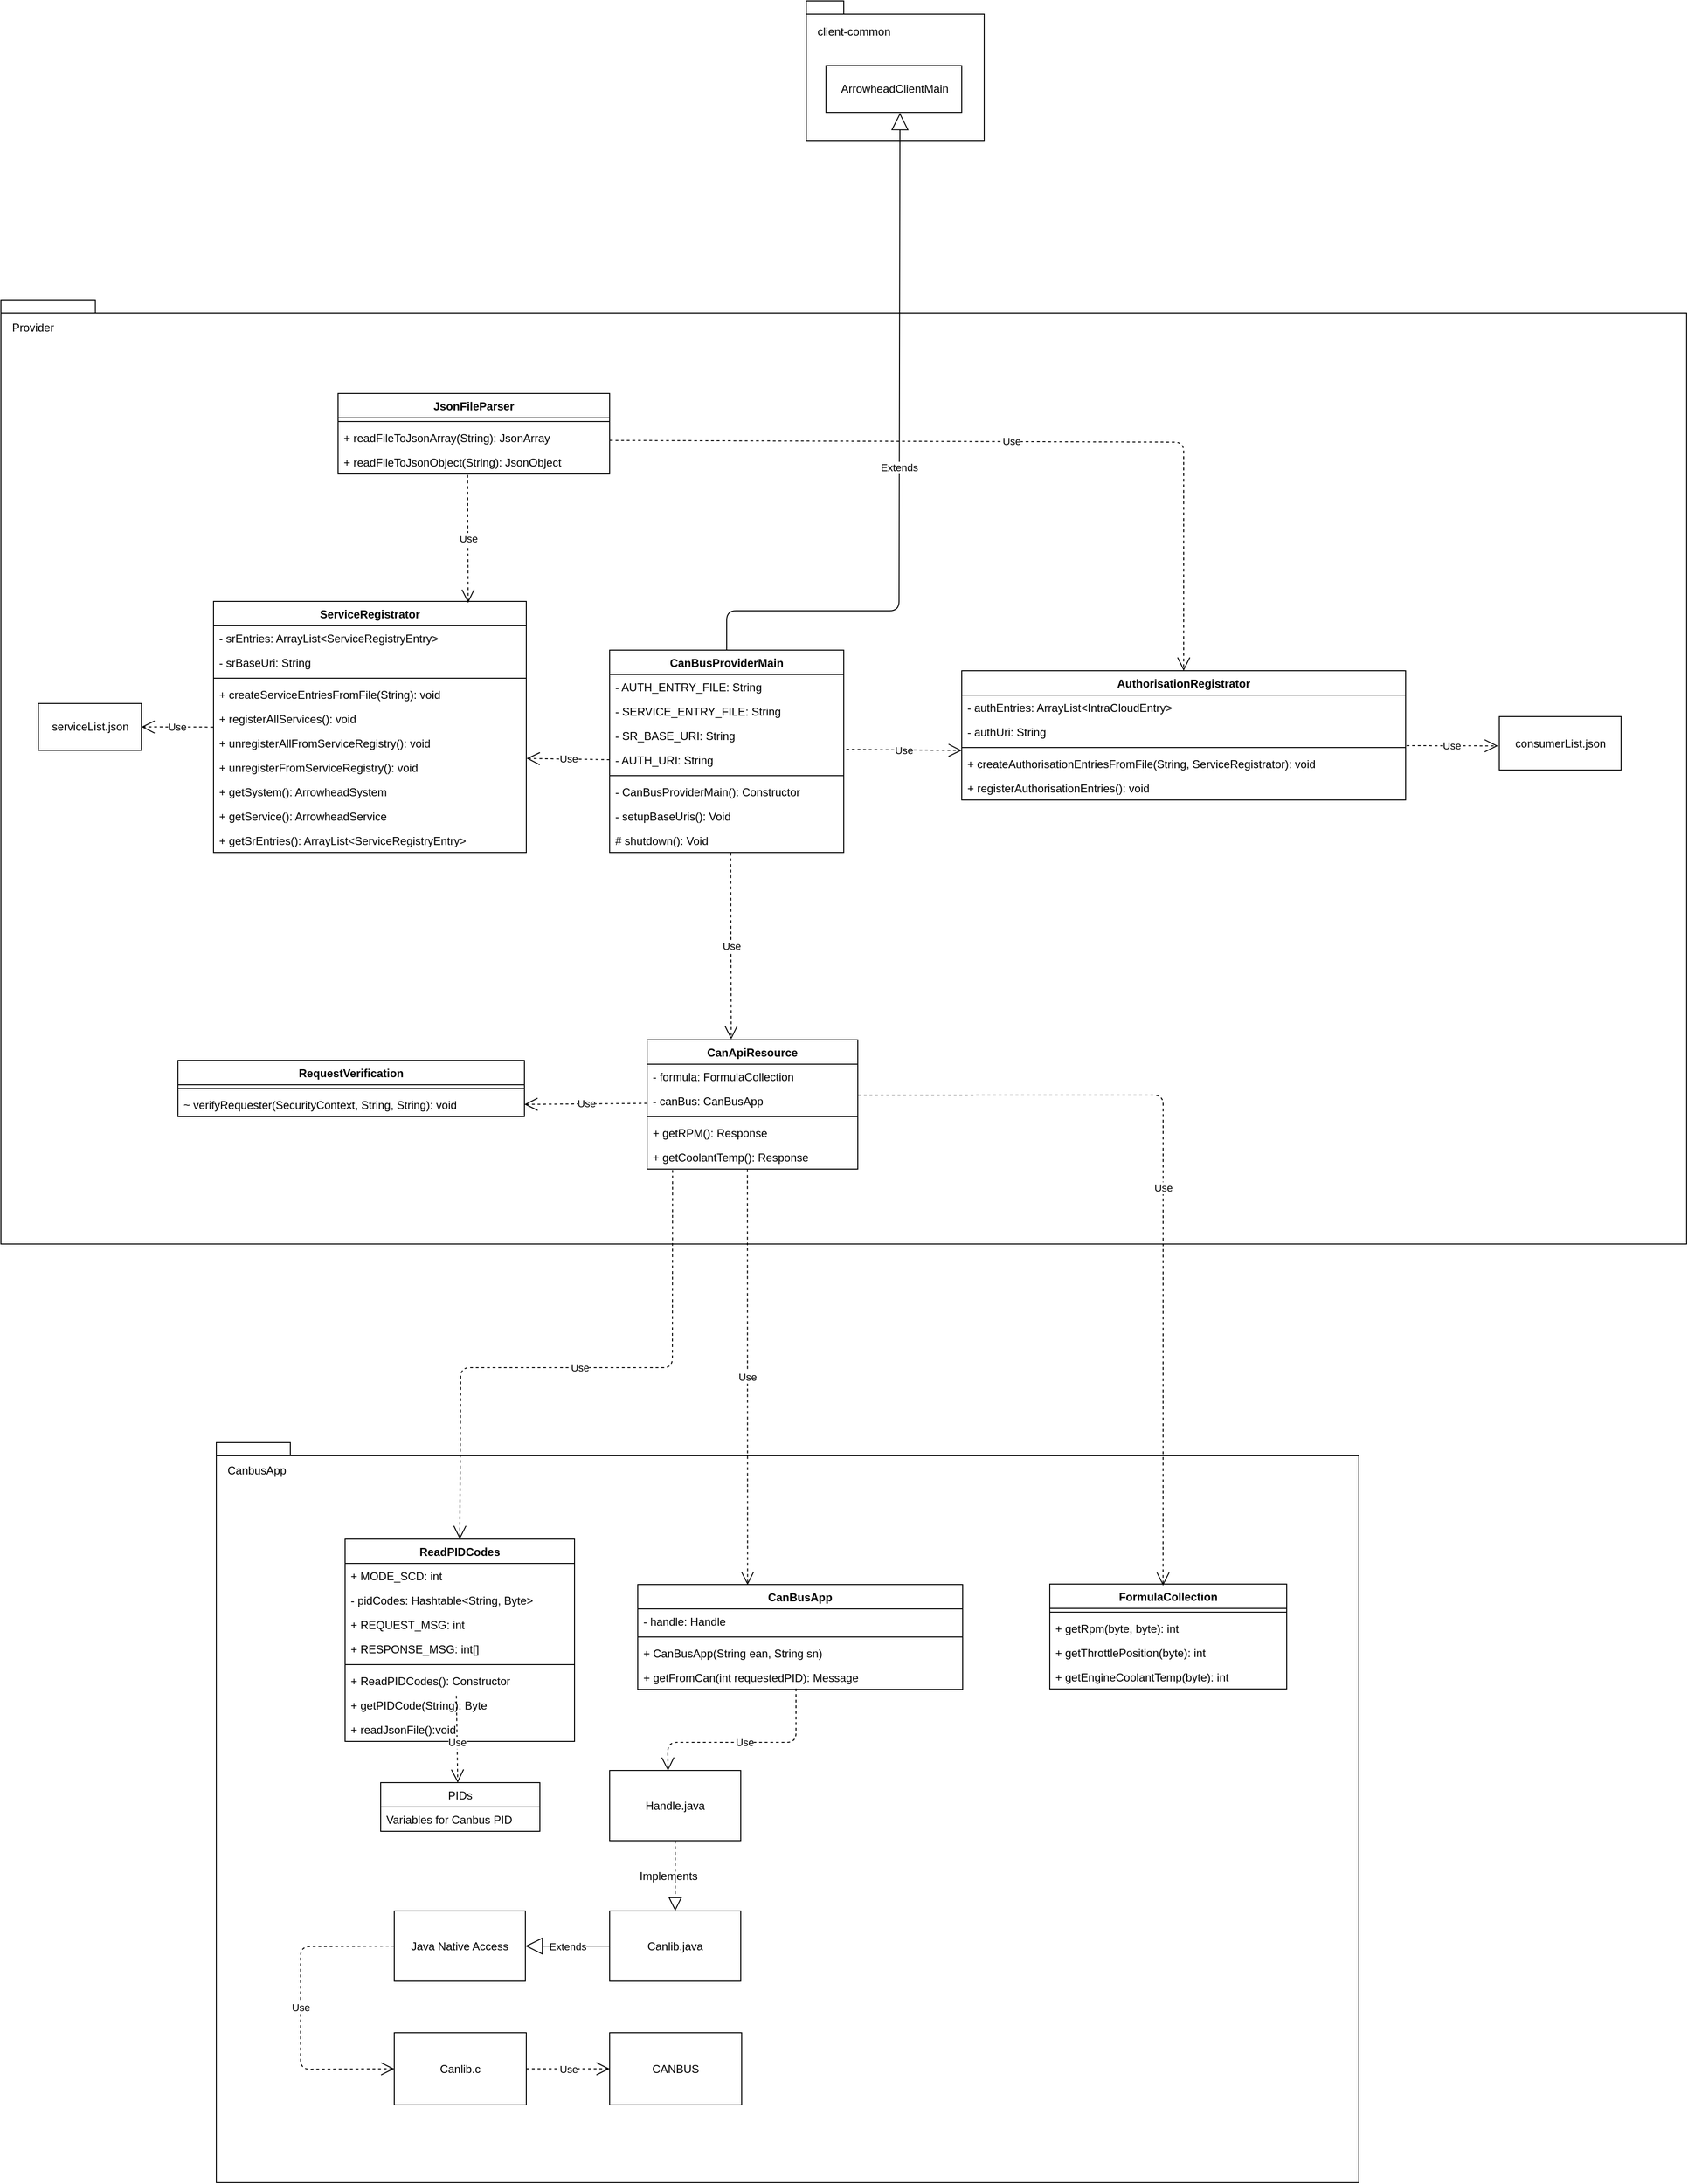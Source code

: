 <mxfile version="10.6.7" type="device"><diagram id="EoEs8hktSNW-Q5jUOxV2" name="Page-1"><mxGraphModel dx="2380" dy="3407" grid="1" gridSize="10" guides="1" tooltips="1" connect="1" arrows="1" fold="1" page="1" pageScale="1" pageWidth="827" pageHeight="1169" math="0" shadow="0"><root><mxCell id="0"/><mxCell id="1" parent="0"/><mxCell id="rOJ123NV-UDQhAAl2sEE-100" value="" style="shape=folder;fontStyle=1;spacingTop=10;tabWidth=40;tabHeight=14;tabPosition=left;html=1;" parent="1" vertex="1"><mxGeometry x="640" y="-1219" width="190" height="149" as="geometry"/></mxCell><mxCell id="rOJ123NV-UDQhAAl2sEE-98" value="" style="shape=folder;fontStyle=1;spacingTop=10;tabWidth=40;tabHeight=14;tabPosition=left;html=1;" parent="1" vertex="1"><mxGeometry x="-220" y="-900" width="1800" height="1008" as="geometry"/></mxCell><mxCell id="rOJ123NV-UDQhAAl2sEE-96" value="" style="shape=folder;fontStyle=1;spacingTop=10;tabWidth=40;tabHeight=14;tabPosition=left;html=1;" parent="1" vertex="1"><mxGeometry x="10" y="320" width="1220" height="790" as="geometry"/></mxCell><mxCell id="yyKdLM0ismKJ0oT8S9T2-4" value="CanBusApp" style="swimlane;fontStyle=1;align=center;verticalAlign=top;childLayout=stackLayout;horizontal=1;startSize=26;horizontalStack=0;resizeParent=1;resizeParentMax=0;resizeLast=0;collapsible=1;marginBottom=0;" parent="1" vertex="1"><mxGeometry x="460" y="471.5" width="347" height="112" as="geometry"/></mxCell><mxCell id="yyKdLM0ismKJ0oT8S9T2-5" value="- handle: Handle" style="text;strokeColor=none;fillColor=none;align=left;verticalAlign=top;spacingLeft=4;spacingRight=4;overflow=hidden;rotatable=0;points=[[0,0.5],[1,0.5]];portConstraint=eastwest;" parent="yyKdLM0ismKJ0oT8S9T2-4" vertex="1"><mxGeometry y="26" width="347" height="26" as="geometry"/></mxCell><mxCell id="yyKdLM0ismKJ0oT8S9T2-6" value="" style="line;strokeWidth=1;fillColor=none;align=left;verticalAlign=middle;spacingTop=-1;spacingLeft=3;spacingRight=3;rotatable=0;labelPosition=right;points=[];portConstraint=eastwest;" parent="yyKdLM0ismKJ0oT8S9T2-4" vertex="1"><mxGeometry y="52" width="347" height="8" as="geometry"/></mxCell><mxCell id="yyKdLM0ismKJ0oT8S9T2-13" value="+ CanBusApp(String ean, String sn)" style="text;strokeColor=none;fillColor=none;align=left;verticalAlign=top;spacingLeft=4;spacingRight=4;overflow=hidden;rotatable=0;points=[[0,0.5],[1,0.5]];portConstraint=eastwest;" parent="yyKdLM0ismKJ0oT8S9T2-4" vertex="1"><mxGeometry y="60" width="347" height="26" as="geometry"/></mxCell><mxCell id="yyKdLM0ismKJ0oT8S9T2-16" value="+ getFromCan(int requestedPID): Message" style="text;strokeColor=none;fillColor=none;align=left;verticalAlign=top;spacingLeft=4;spacingRight=4;overflow=hidden;rotatable=0;points=[[0,0.5],[1,0.5]];portConstraint=eastwest;" parent="yyKdLM0ismKJ0oT8S9T2-4" vertex="1"><mxGeometry y="86" width="347" height="26" as="geometry"/></mxCell><mxCell id="yyKdLM0ismKJ0oT8S9T2-8" value="PIDs" style="swimlane;fontStyle=0;childLayout=stackLayout;horizontal=1;startSize=26;fillColor=none;horizontalStack=0;resizeParent=1;resizeParentMax=0;resizeLast=0;collapsible=1;marginBottom=0;" parent="1" vertex="1"><mxGeometry x="185.5" y="683" width="170" height="52" as="geometry"/></mxCell><mxCell id="yyKdLM0ismKJ0oT8S9T2-9" value="Variables for Canbus PID" style="text;strokeColor=none;fillColor=none;align=left;verticalAlign=top;spacingLeft=4;spacingRight=4;overflow=hidden;rotatable=0;points=[[0,0.5],[1,0.5]];portConstraint=eastwest;" parent="yyKdLM0ismKJ0oT8S9T2-8" vertex="1"><mxGeometry y="26" width="170" height="26" as="geometry"/></mxCell><mxCell id="b-NiRU52FPurcECs-UuE-1" value="Handle.java" style="rounded=0;whiteSpace=wrap;html=1;" parent="1" vertex="1"><mxGeometry x="430" y="670" width="140" height="75" as="geometry"/></mxCell><mxCell id="b-NiRU52FPurcECs-UuE-2" value="Canlib.c" style="rounded=0;whiteSpace=wrap;html=1;" parent="1" vertex="1"><mxGeometry x="200" y="950" width="141" height="77" as="geometry"/></mxCell><mxCell id="b-NiRU52FPurcECs-UuE-3" value="CANBUS" style="rounded=0;whiteSpace=wrap;html=1;" parent="1" vertex="1"><mxGeometry x="430" y="950" width="141" height="77" as="geometry"/></mxCell><mxCell id="b-NiRU52FPurcECs-UuE-5" value="Use" style="endArrow=open;endSize=12;dashed=1;html=1;exitX=1;exitY=0.5;exitDx=0;exitDy=0;entryX=0;entryY=0.5;entryDx=0;entryDy=0;" parent="1" source="b-NiRU52FPurcECs-UuE-2" target="b-NiRU52FPurcECs-UuE-3" edge="1"><mxGeometry width="160" relative="1" as="geometry"><mxPoint x="240" y="782" as="sourcePoint"/><mxPoint x="400" y="782" as="targetPoint"/></mxGeometry></mxCell><mxCell id="b-NiRU52FPurcECs-UuE-7" value="Java Native Access" style="rounded=0;whiteSpace=wrap;html=1;" parent="1" vertex="1"><mxGeometry x="200" y="820" width="140" height="75" as="geometry"/></mxCell><mxCell id="b-NiRU52FPurcECs-UuE-8" value="Use" style="endArrow=open;endSize=12;dashed=1;html=1;exitX=0.487;exitY=0.962;exitDx=0;exitDy=0;exitPerimeter=0;entryX=0.445;entryY=0.004;entryDx=0;entryDy=0;entryPerimeter=0;" parent="1" source="yyKdLM0ismKJ0oT8S9T2-16" target="b-NiRU52FPurcECs-UuE-1" edge="1"><mxGeometry width="160" relative="1" as="geometry"><mxPoint x="492" y="524" as="sourcePoint"/><mxPoint x="800" y="760" as="targetPoint"/><Array as="points"><mxPoint x="629" y="640"/><mxPoint x="492" y="640"/></Array></mxGeometry></mxCell><mxCell id="b-NiRU52FPurcECs-UuE-10" value="Canlib.java" style="rounded=0;whiteSpace=wrap;html=1;" parent="1" vertex="1"><mxGeometry x="430" y="820" width="140" height="75" as="geometry"/></mxCell><mxCell id="b-NiRU52FPurcECs-UuE-11" value="" style="endArrow=block;dashed=1;endFill=0;endSize=12;html=1;exitX=0.5;exitY=1;exitDx=0;exitDy=0;entryX=0.5;entryY=0;entryDx=0;entryDy=0;" parent="1" source="b-NiRU52FPurcECs-UuE-1" target="b-NiRU52FPurcECs-UuE-10" edge="1"><mxGeometry width="160" relative="1" as="geometry"><mxPoint x="630" y="850" as="sourcePoint"/><mxPoint x="790" y="850" as="targetPoint"/></mxGeometry></mxCell><mxCell id="b-NiRU52FPurcECs-UuE-12" value="Extends" style="endArrow=block;endSize=16;endFill=0;html=1;exitX=0;exitY=0.5;exitDx=0;exitDy=0;entryX=1;entryY=0.5;entryDx=0;entryDy=0;" parent="1" source="b-NiRU52FPurcECs-UuE-10" target="b-NiRU52FPurcECs-UuE-7" edge="1"><mxGeometry width="160" relative="1" as="geometry"><mxPoint x="300" y="1010" as="sourcePoint"/><mxPoint x="460" y="1010" as="targetPoint"/></mxGeometry></mxCell><mxCell id="b-NiRU52FPurcECs-UuE-13" value="Use" style="endArrow=open;endSize=12;dashed=1;html=1;entryX=0;entryY=0.5;entryDx=0;entryDy=0;exitX=0;exitY=0.5;exitDx=0;exitDy=0;" parent="1" source="b-NiRU52FPurcECs-UuE-7" target="b-NiRU52FPurcECs-UuE-2" edge="1"><mxGeometry width="160" relative="1" as="geometry"><mxPoint x="140" y="990" as="sourcePoint"/><mxPoint x="300" y="990" as="targetPoint"/><Array as="points"><mxPoint x="100" y="858"/><mxPoint x="100" y="989"/></Array></mxGeometry></mxCell><mxCell id="b-NiRU52FPurcECs-UuE-14" value="Implements" style="text;html=1;resizable=0;points=[];autosize=1;align=left;verticalAlign=top;spacingTop=-4;" parent="1" vertex="1"><mxGeometry x="460" y="772.5" width="90" height="20" as="geometry"/></mxCell><mxCell id="rOJ123NV-UDQhAAl2sEE-1" value="ReadPIDCodes" style="swimlane;fontStyle=1;align=center;verticalAlign=top;childLayout=stackLayout;horizontal=1;startSize=26;horizontalStack=0;resizeParent=1;resizeParentMax=0;resizeLast=0;collapsible=1;marginBottom=0;" parent="1" vertex="1"><mxGeometry x="147.5" y="423" width="245" height="216" as="geometry"/></mxCell><mxCell id="rOJ123NV-UDQhAAl2sEE-2" value="+ MODE_SCD: int" style="text;strokeColor=none;fillColor=none;align=left;verticalAlign=top;spacingLeft=4;spacingRight=4;overflow=hidden;rotatable=0;points=[[0,0.5],[1,0.5]];portConstraint=eastwest;" parent="rOJ123NV-UDQhAAl2sEE-1" vertex="1"><mxGeometry y="26" width="245" height="26" as="geometry"/></mxCell><mxCell id="rOJ123NV-UDQhAAl2sEE-7" value="- pidCodes: Hashtable&lt;String, Byte&gt;" style="text;strokeColor=none;fillColor=none;align=left;verticalAlign=top;spacingLeft=4;spacingRight=4;overflow=hidden;rotatable=0;points=[[0,0.5],[1,0.5]];portConstraint=eastwest;" parent="rOJ123NV-UDQhAAl2sEE-1" vertex="1"><mxGeometry y="52" width="245" height="26" as="geometry"/></mxCell><mxCell id="rOJ123NV-UDQhAAl2sEE-8" value="+ REQUEST_MSG: int" style="text;strokeColor=none;fillColor=none;align=left;verticalAlign=top;spacingLeft=4;spacingRight=4;overflow=hidden;rotatable=0;points=[[0,0.5],[1,0.5]];portConstraint=eastwest;" parent="rOJ123NV-UDQhAAl2sEE-1" vertex="1"><mxGeometry y="78" width="245" height="26" as="geometry"/></mxCell><mxCell id="rOJ123NV-UDQhAAl2sEE-9" value="+ RESPONSE_MSG: int[]" style="text;strokeColor=none;fillColor=none;align=left;verticalAlign=top;spacingLeft=4;spacingRight=4;overflow=hidden;rotatable=0;points=[[0,0.5],[1,0.5]];portConstraint=eastwest;" parent="rOJ123NV-UDQhAAl2sEE-1" vertex="1"><mxGeometry y="104" width="245" height="26" as="geometry"/></mxCell><mxCell id="rOJ123NV-UDQhAAl2sEE-3" value="" style="line;strokeWidth=1;fillColor=none;align=left;verticalAlign=middle;spacingTop=-1;spacingLeft=3;spacingRight=3;rotatable=0;labelPosition=right;points=[];portConstraint=eastwest;" parent="rOJ123NV-UDQhAAl2sEE-1" vertex="1"><mxGeometry y="130" width="245" height="8" as="geometry"/></mxCell><mxCell id="rOJ123NV-UDQhAAl2sEE-10" value="+ ReadPIDCodes(): Constructor" style="text;strokeColor=none;fillColor=none;align=left;verticalAlign=top;spacingLeft=4;spacingRight=4;overflow=hidden;rotatable=0;points=[[0,0.5],[1,0.5]];portConstraint=eastwest;" parent="rOJ123NV-UDQhAAl2sEE-1" vertex="1"><mxGeometry y="138" width="245" height="26" as="geometry"/></mxCell><mxCell id="W-k373path1qE_0BJ81L-3" value="+ getPIDCode(String): Byte" style="text;strokeColor=none;fillColor=none;align=left;verticalAlign=top;spacingLeft=4;spacingRight=4;overflow=hidden;rotatable=0;points=[[0,0.5],[1,0.5]];portConstraint=eastwest;" vertex="1" parent="rOJ123NV-UDQhAAl2sEE-1"><mxGeometry y="164" width="245" height="26" as="geometry"/></mxCell><mxCell id="W-k373path1qE_0BJ81L-5" value="+ readJsonFile():void" style="text;strokeColor=none;fillColor=none;align=left;verticalAlign=top;spacingLeft=4;spacingRight=4;overflow=hidden;rotatable=0;points=[[0,0.5],[1,0.5]];portConstraint=eastwest;" vertex="1" parent="rOJ123NV-UDQhAAl2sEE-1"><mxGeometry y="190" width="245" height="26" as="geometry"/></mxCell><mxCell id="rOJ123NV-UDQhAAl2sEE-14" value="Use" style="endArrow=open;endSize=12;dashed=1;html=1;exitX=0.485;exitY=1.127;exitDx=0;exitDy=0;exitPerimeter=0;entryX=0.484;entryY=0.002;entryDx=0;entryDy=0;entryPerimeter=0;" parent="1" source="rOJ123NV-UDQhAAl2sEE-10" target="yyKdLM0ismKJ0oT8S9T2-8" edge="1"><mxGeometry x="0.062" width="160" relative="1" as="geometry"><mxPoint x="260" y="660" as="sourcePoint"/><mxPoint x="340" y="660" as="targetPoint"/><mxPoint as="offset"/></mxGeometry></mxCell><mxCell id="rOJ123NV-UDQhAAl2sEE-15" value="Use" style="endArrow=open;endSize=12;dashed=1;html=1;exitX=0.121;exitY=1.04;exitDx=0;exitDy=0;exitPerimeter=0;entryX=0.5;entryY=0;entryDx=0;entryDy=0;" parent="1" source="rOJ123NV-UDQhAAl2sEE-95" target="rOJ123NV-UDQhAAl2sEE-1" edge="1"><mxGeometry width="160" relative="1" as="geometry"><mxPoint x="430" y="610" as="sourcePoint"/><mxPoint x="590" y="610" as="targetPoint"/><Array as="points"><mxPoint x="497" y="240"/><mxPoint x="271" y="240"/></Array></mxGeometry></mxCell><mxCell id="rOJ123NV-UDQhAAl2sEE-16" value="CanBusProviderMain" style="swimlane;fontStyle=1;align=center;verticalAlign=top;childLayout=stackLayout;horizontal=1;startSize=26;horizontalStack=0;resizeParent=1;resizeParentMax=0;resizeLast=0;collapsible=1;marginBottom=0;" parent="1" vertex="1"><mxGeometry x="430" y="-526" width="250" height="216" as="geometry"/></mxCell><mxCell id="rOJ123NV-UDQhAAl2sEE-17" value="- AUTH_ENTRY_FILE: String" style="text;strokeColor=none;fillColor=none;align=left;verticalAlign=top;spacingLeft=4;spacingRight=4;overflow=hidden;rotatable=0;points=[[0,0.5],[1,0.5]];portConstraint=eastwest;" parent="rOJ123NV-UDQhAAl2sEE-16" vertex="1"><mxGeometry y="26" width="250" height="26" as="geometry"/></mxCell><mxCell id="rOJ123NV-UDQhAAl2sEE-30" value="- SERVICE_ENTRY_FILE: String" style="text;strokeColor=none;fillColor=none;align=left;verticalAlign=top;spacingLeft=4;spacingRight=4;overflow=hidden;rotatable=0;points=[[0,0.5],[1,0.5]];portConstraint=eastwest;" parent="rOJ123NV-UDQhAAl2sEE-16" vertex="1"><mxGeometry y="52" width="250" height="26" as="geometry"/></mxCell><mxCell id="rOJ123NV-UDQhAAl2sEE-31" value="- SR_BASE_URI: String" style="text;strokeColor=none;fillColor=none;align=left;verticalAlign=top;spacingLeft=4;spacingRight=4;overflow=hidden;rotatable=0;points=[[0,0.5],[1,0.5]];portConstraint=eastwest;" parent="rOJ123NV-UDQhAAl2sEE-16" vertex="1"><mxGeometry y="78" width="250" height="26" as="geometry"/></mxCell><mxCell id="rOJ123NV-UDQhAAl2sEE-32" value="- AUTH_URI: String" style="text;strokeColor=none;fillColor=none;align=left;verticalAlign=top;spacingLeft=4;spacingRight=4;overflow=hidden;rotatable=0;points=[[0,0.5],[1,0.5]];portConstraint=eastwest;" parent="rOJ123NV-UDQhAAl2sEE-16" vertex="1"><mxGeometry y="104" width="250" height="26" as="geometry"/></mxCell><mxCell id="rOJ123NV-UDQhAAl2sEE-18" value="" style="line;strokeWidth=1;fillColor=none;align=left;verticalAlign=middle;spacingTop=-1;spacingLeft=3;spacingRight=3;rotatable=0;labelPosition=right;points=[];portConstraint=eastwest;" parent="rOJ123NV-UDQhAAl2sEE-16" vertex="1"><mxGeometry y="130" width="250" height="8" as="geometry"/></mxCell><mxCell id="rOJ123NV-UDQhAAl2sEE-19" value="- CanBusProviderMain(): Constructor" style="text;strokeColor=none;fillColor=none;align=left;verticalAlign=top;spacingLeft=4;spacingRight=4;overflow=hidden;rotatable=0;points=[[0,0.5],[1,0.5]];portConstraint=eastwest;" parent="rOJ123NV-UDQhAAl2sEE-16" vertex="1"><mxGeometry y="138" width="250" height="26" as="geometry"/></mxCell><mxCell id="rOJ123NV-UDQhAAl2sEE-33" value="- setupBaseUris(): Void" style="text;strokeColor=none;fillColor=none;align=left;verticalAlign=top;spacingLeft=4;spacingRight=4;overflow=hidden;rotatable=0;points=[[0,0.5],[1,0.5]];portConstraint=eastwest;" parent="rOJ123NV-UDQhAAl2sEE-16" vertex="1"><mxGeometry y="164" width="250" height="26" as="geometry"/></mxCell><mxCell id="rOJ123NV-UDQhAAl2sEE-34" value="# shutdown(): Void" style="text;strokeColor=none;fillColor=none;align=left;verticalAlign=top;spacingLeft=4;spacingRight=4;overflow=hidden;rotatable=0;points=[[0,0.5],[1,0.5]];portConstraint=eastwest;" parent="rOJ123NV-UDQhAAl2sEE-16" vertex="1"><mxGeometry y="190" width="250" height="26" as="geometry"/></mxCell><mxCell id="rOJ123NV-UDQhAAl2sEE-35" value="ArrowheadClientMain" style="html=1;" parent="1" vertex="1"><mxGeometry x="661" y="-1150" width="145" height="50" as="geometry"/></mxCell><mxCell id="rOJ123NV-UDQhAAl2sEE-36" value="Extends" style="endArrow=block;endSize=16;endFill=0;html=1;exitX=0.5;exitY=0;exitDx=0;exitDy=0;entryX=0.545;entryY=1.009;entryDx=0;entryDy=0;entryPerimeter=0;" parent="1" source="rOJ123NV-UDQhAAl2sEE-16" target="rOJ123NV-UDQhAAl2sEE-35" edge="1"><mxGeometry width="160" relative="1" as="geometry"><mxPoint x="600" y="-558" as="sourcePoint"/><mxPoint x="760" y="-558" as="targetPoint"/><Array as="points"><mxPoint x="555" y="-568"/><mxPoint x="739" y="-568"/></Array></mxGeometry></mxCell><mxCell id="rOJ123NV-UDQhAAl2sEE-37" value="ServiceRegistrator" style="swimlane;fontStyle=1;align=center;verticalAlign=top;childLayout=stackLayout;horizontal=1;startSize=26;horizontalStack=0;resizeParent=1;resizeParentMax=0;resizeLast=0;collapsible=1;marginBottom=0;" parent="1" vertex="1"><mxGeometry x="7" y="-578" width="334" height="268" as="geometry"/></mxCell><mxCell id="rOJ123NV-UDQhAAl2sEE-38" value="- srEntries: ArrayList&lt;ServiceRegistryEntry&gt;" style="text;strokeColor=none;fillColor=none;align=left;verticalAlign=top;spacingLeft=4;spacingRight=4;overflow=hidden;rotatable=0;points=[[0,0.5],[1,0.5]];portConstraint=eastwest;" parent="rOJ123NV-UDQhAAl2sEE-37" vertex="1"><mxGeometry y="26" width="334" height="26" as="geometry"/></mxCell><mxCell id="rOJ123NV-UDQhAAl2sEE-51" value="- srBaseUri: String" style="text;strokeColor=none;fillColor=none;align=left;verticalAlign=top;spacingLeft=4;spacingRight=4;overflow=hidden;rotatable=0;points=[[0,0.5],[1,0.5]];portConstraint=eastwest;" parent="rOJ123NV-UDQhAAl2sEE-37" vertex="1"><mxGeometry y="52" width="334" height="26" as="geometry"/></mxCell><mxCell id="rOJ123NV-UDQhAAl2sEE-39" value="" style="line;strokeWidth=1;fillColor=none;align=left;verticalAlign=middle;spacingTop=-1;spacingLeft=3;spacingRight=3;rotatable=0;labelPosition=right;points=[];portConstraint=eastwest;" parent="rOJ123NV-UDQhAAl2sEE-37" vertex="1"><mxGeometry y="78" width="334" height="8" as="geometry"/></mxCell><mxCell id="rOJ123NV-UDQhAAl2sEE-40" value="+ createServiceEntriesFromFile(String): void" style="text;strokeColor=none;fillColor=none;align=left;verticalAlign=top;spacingLeft=4;spacingRight=4;overflow=hidden;rotatable=0;points=[[0,0.5],[1,0.5]];portConstraint=eastwest;" parent="rOJ123NV-UDQhAAl2sEE-37" vertex="1"><mxGeometry y="86" width="334" height="26" as="geometry"/></mxCell><mxCell id="rOJ123NV-UDQhAAl2sEE-52" value="+ registerAllServices(): void" style="text;strokeColor=none;fillColor=none;align=left;verticalAlign=top;spacingLeft=4;spacingRight=4;overflow=hidden;rotatable=0;points=[[0,0.5],[1,0.5]];portConstraint=eastwest;" parent="rOJ123NV-UDQhAAl2sEE-37" vertex="1"><mxGeometry y="112" width="334" height="26" as="geometry"/></mxCell><mxCell id="rOJ123NV-UDQhAAl2sEE-53" value="+ unregisterAllFromServiceRegistry(): void" style="text;strokeColor=none;fillColor=none;align=left;verticalAlign=top;spacingLeft=4;spacingRight=4;overflow=hidden;rotatable=0;points=[[0,0.5],[1,0.5]];portConstraint=eastwest;" parent="rOJ123NV-UDQhAAl2sEE-37" vertex="1"><mxGeometry y="138" width="334" height="26" as="geometry"/></mxCell><mxCell id="rOJ123NV-UDQhAAl2sEE-54" value="+ unregisterFromServiceRegistry(): void" style="text;strokeColor=none;fillColor=none;align=left;verticalAlign=top;spacingLeft=4;spacingRight=4;overflow=hidden;rotatable=0;points=[[0,0.5],[1,0.5]];portConstraint=eastwest;" parent="rOJ123NV-UDQhAAl2sEE-37" vertex="1"><mxGeometry y="164" width="334" height="26" as="geometry"/></mxCell><mxCell id="rOJ123NV-UDQhAAl2sEE-55" value="+ getSystem(): ArrowheadSystem" style="text;strokeColor=none;fillColor=none;align=left;verticalAlign=top;spacingLeft=4;spacingRight=4;overflow=hidden;rotatable=0;points=[[0,0.5],[1,0.5]];portConstraint=eastwest;" parent="rOJ123NV-UDQhAAl2sEE-37" vertex="1"><mxGeometry y="190" width="334" height="26" as="geometry"/></mxCell><mxCell id="rOJ123NV-UDQhAAl2sEE-56" value="+ getService(): ArrowheadService" style="text;strokeColor=none;fillColor=none;align=left;verticalAlign=top;spacingLeft=4;spacingRight=4;overflow=hidden;rotatable=0;points=[[0,0.5],[1,0.5]];portConstraint=eastwest;" parent="rOJ123NV-UDQhAAl2sEE-37" vertex="1"><mxGeometry y="216" width="334" height="26" as="geometry"/></mxCell><mxCell id="rOJ123NV-UDQhAAl2sEE-57" value="+ getSrEntries(): ArrayList&lt;ServiceRegistryEntry&gt;" style="text;strokeColor=none;fillColor=none;align=left;verticalAlign=top;spacingLeft=4;spacingRight=4;overflow=hidden;rotatable=0;points=[[0,0.5],[1,0.5]];portConstraint=eastwest;" parent="rOJ123NV-UDQhAAl2sEE-37" vertex="1"><mxGeometry y="242" width="334" height="26" as="geometry"/></mxCell><mxCell id="rOJ123NV-UDQhAAl2sEE-41" value="serviceList.json" style="html=1;" parent="1" vertex="1"><mxGeometry x="-180" y="-469" width="110" height="50" as="geometry"/></mxCell><mxCell id="rOJ123NV-UDQhAAl2sEE-42" value="Use" style="endArrow=open;endSize=12;dashed=1;html=1;exitX=-0.001;exitY=0.854;exitDx=0;exitDy=0;entryX=1;entryY=0.5;entryDx=0;entryDy=0;exitPerimeter=0;" parent="1" source="rOJ123NV-UDQhAAl2sEE-52" target="rOJ123NV-UDQhAAl2sEE-41" edge="1"><mxGeometry width="160" relative="1" as="geometry"><mxPoint x="70" y="-338" as="sourcePoint"/><mxPoint x="230" y="-338" as="targetPoint"/></mxGeometry></mxCell><mxCell id="rOJ123NV-UDQhAAl2sEE-58" value="Use" style="endArrow=open;endSize=12;dashed=1;html=1;exitX=0;exitY=0.5;exitDx=0;exitDy=0;entryX=1.001;entryY=0.141;entryDx=0;entryDy=0;entryPerimeter=0;" parent="1" source="rOJ123NV-UDQhAAl2sEE-32" target="rOJ123NV-UDQhAAl2sEE-54" edge="1"><mxGeometry width="160" relative="1" as="geometry"><mxPoint x="350" y="-238" as="sourcePoint"/><mxPoint x="510" y="-238" as="targetPoint"/></mxGeometry></mxCell><mxCell id="rOJ123NV-UDQhAAl2sEE-60" value="AuthorisationRegistrator" style="swimlane;fontStyle=1;align=center;verticalAlign=top;childLayout=stackLayout;horizontal=1;startSize=26;horizontalStack=0;resizeParent=1;resizeParentMax=0;resizeLast=0;collapsible=1;marginBottom=0;" parent="1" vertex="1"><mxGeometry x="806" y="-504" width="474" height="138" as="geometry"/></mxCell><mxCell id="rOJ123NV-UDQhAAl2sEE-61" value="- authEntries: ArrayList&lt;IntraCloudEntry&gt;" style="text;strokeColor=none;fillColor=none;align=left;verticalAlign=top;spacingLeft=4;spacingRight=4;overflow=hidden;rotatable=0;points=[[0,0.5],[1,0.5]];portConstraint=eastwest;" parent="rOJ123NV-UDQhAAl2sEE-60" vertex="1"><mxGeometry y="26" width="474" height="26" as="geometry"/></mxCell><mxCell id="rOJ123NV-UDQhAAl2sEE-64" value="- authUri: String" style="text;strokeColor=none;fillColor=none;align=left;verticalAlign=top;spacingLeft=4;spacingRight=4;overflow=hidden;rotatable=0;points=[[0,0.5],[1,0.5]];portConstraint=eastwest;" parent="rOJ123NV-UDQhAAl2sEE-60" vertex="1"><mxGeometry y="52" width="474" height="26" as="geometry"/></mxCell><mxCell id="rOJ123NV-UDQhAAl2sEE-62" value="" style="line;strokeWidth=1;fillColor=none;align=left;verticalAlign=middle;spacingTop=-1;spacingLeft=3;spacingRight=3;rotatable=0;labelPosition=right;points=[];portConstraint=eastwest;" parent="rOJ123NV-UDQhAAl2sEE-60" vertex="1"><mxGeometry y="78" width="474" height="8" as="geometry"/></mxCell><mxCell id="rOJ123NV-UDQhAAl2sEE-63" value="+ createAuthorisationEntriesFromFile(String, ServiceRegistrator): void" style="text;strokeColor=none;fillColor=none;align=left;verticalAlign=top;spacingLeft=4;spacingRight=4;overflow=hidden;rotatable=0;points=[[0,0.5],[1,0.5]];portConstraint=eastwest;" parent="rOJ123NV-UDQhAAl2sEE-60" vertex="1"><mxGeometry y="86" width="474" height="26" as="geometry"/></mxCell><mxCell id="rOJ123NV-UDQhAAl2sEE-65" value="+ registerAuthorisationEntries(): void" style="text;strokeColor=none;fillColor=none;align=left;verticalAlign=top;spacingLeft=4;spacingRight=4;overflow=hidden;rotatable=0;points=[[0,0.5],[1,0.5]];portConstraint=eastwest;" parent="rOJ123NV-UDQhAAl2sEE-60" vertex="1"><mxGeometry y="112" width="474" height="26" as="geometry"/></mxCell><mxCell id="rOJ123NV-UDQhAAl2sEE-66" value="Use" style="endArrow=open;endSize=12;dashed=1;html=1;exitX=1.011;exitY=0.077;exitDx=0;exitDy=0;exitPerimeter=0;entryX=0;entryY=-0.034;entryDx=0;entryDy=0;entryPerimeter=0;" parent="1" source="rOJ123NV-UDQhAAl2sEE-32" target="rOJ123NV-UDQhAAl2sEE-63" edge="1"><mxGeometry width="160" relative="1" as="geometry"><mxPoint x="760" y="-268" as="sourcePoint"/><mxPoint x="920" y="-268" as="targetPoint"/></mxGeometry></mxCell><mxCell id="rOJ123NV-UDQhAAl2sEE-67" value="consumerList.json" style="html=1;" parent="1" vertex="1"><mxGeometry x="1380" y="-455" width="130" height="57" as="geometry"/></mxCell><mxCell id="rOJ123NV-UDQhAAl2sEE-68" value="Use" style="endArrow=open;endSize=12;dashed=1;html=1;entryX=-0.012;entryY=0.548;entryDx=0;entryDy=0;entryPerimeter=0;" parent="1" target="rOJ123NV-UDQhAAl2sEE-67" edge="1"><mxGeometry width="160" relative="1" as="geometry"><mxPoint x="1281" y="-424" as="sourcePoint"/><mxPoint x="1490" y="-338" as="targetPoint"/></mxGeometry></mxCell><mxCell id="rOJ123NV-UDQhAAl2sEE-69" value="JsonFileParser" style="swimlane;fontStyle=1;align=center;verticalAlign=top;childLayout=stackLayout;horizontal=1;startSize=26;horizontalStack=0;resizeParent=1;resizeParentMax=0;resizeLast=0;collapsible=1;marginBottom=0;" parent="1" vertex="1"><mxGeometry x="140" y="-800" width="290" height="86" as="geometry"/></mxCell><mxCell id="rOJ123NV-UDQhAAl2sEE-71" value="" style="line;strokeWidth=1;fillColor=none;align=left;verticalAlign=middle;spacingTop=-1;spacingLeft=3;spacingRight=3;rotatable=0;labelPosition=right;points=[];portConstraint=eastwest;" parent="rOJ123NV-UDQhAAl2sEE-69" vertex="1"><mxGeometry y="26" width="290" height="8" as="geometry"/></mxCell><mxCell id="rOJ123NV-UDQhAAl2sEE-72" value="+ readFileToJsonArray(String): JsonArray" style="text;strokeColor=none;fillColor=none;align=left;verticalAlign=top;spacingLeft=4;spacingRight=4;overflow=hidden;rotatable=0;points=[[0,0.5],[1,0.5]];portConstraint=eastwest;" parent="rOJ123NV-UDQhAAl2sEE-69" vertex="1"><mxGeometry y="34" width="290" height="26" as="geometry"/></mxCell><mxCell id="rOJ123NV-UDQhAAl2sEE-78" value="+ readFileToJsonObject(String): JsonObject" style="text;strokeColor=none;fillColor=none;align=left;verticalAlign=top;spacingLeft=4;spacingRight=4;overflow=hidden;rotatable=0;points=[[0,0.5],[1,0.5]];portConstraint=eastwest;" parent="rOJ123NV-UDQhAAl2sEE-69" vertex="1"><mxGeometry y="60" width="290" height="26" as="geometry"/></mxCell><mxCell id="rOJ123NV-UDQhAAl2sEE-79" value="Use" style="endArrow=open;endSize=12;dashed=1;html=1;exitX=0.477;exitY=1.038;exitDx=0;exitDy=0;exitPerimeter=0;entryX=0.814;entryY=0.006;entryDx=0;entryDy=0;entryPerimeter=0;" parent="1" source="rOJ123NV-UDQhAAl2sEE-78" target="rOJ123NV-UDQhAAl2sEE-37" edge="1"><mxGeometry width="160" relative="1" as="geometry"><mxPoint x="270" y="-650" as="sourcePoint"/><mxPoint x="430" y="-650" as="targetPoint"/></mxGeometry></mxCell><mxCell id="rOJ123NV-UDQhAAl2sEE-80" value="Use" style="endArrow=open;endSize=12;dashed=1;html=1;exitX=1.001;exitY=0.622;exitDx=0;exitDy=0;exitPerimeter=0;entryX=0.5;entryY=0;entryDx=0;entryDy=0;" parent="1" source="rOJ123NV-UDQhAAl2sEE-72" target="rOJ123NV-UDQhAAl2sEE-60" edge="1"><mxGeometry width="160" relative="1" as="geometry"><mxPoint x="430" y="-758" as="sourcePoint"/><mxPoint x="570" y="-748" as="targetPoint"/><Array as="points"><mxPoint x="1043" y="-748"/></Array></mxGeometry></mxCell><mxCell id="rOJ123NV-UDQhAAl2sEE-81" value="CanApiResource" style="swimlane;fontStyle=1;align=center;verticalAlign=top;childLayout=stackLayout;horizontal=1;startSize=26;horizontalStack=0;resizeParent=1;resizeParentMax=0;resizeLast=0;collapsible=1;marginBottom=0;" parent="1" vertex="1"><mxGeometry x="470" y="-110" width="225" height="138" as="geometry"/></mxCell><mxCell id="rOJ123NV-UDQhAAl2sEE-82" value="- formula: FormulaCollection" style="text;strokeColor=none;fillColor=none;align=left;verticalAlign=top;spacingLeft=4;spacingRight=4;overflow=hidden;rotatable=0;points=[[0,0.5],[1,0.5]];portConstraint=eastwest;" parent="rOJ123NV-UDQhAAl2sEE-81" vertex="1"><mxGeometry y="26" width="225" height="26" as="geometry"/></mxCell><mxCell id="rOJ123NV-UDQhAAl2sEE-85" value="- canBus: CanBusApp" style="text;strokeColor=none;fillColor=none;align=left;verticalAlign=top;spacingLeft=4;spacingRight=4;overflow=hidden;rotatable=0;points=[[0,0.5],[1,0.5]];portConstraint=eastwest;" parent="rOJ123NV-UDQhAAl2sEE-81" vertex="1"><mxGeometry y="52" width="225" height="26" as="geometry"/></mxCell><mxCell id="rOJ123NV-UDQhAAl2sEE-83" value="" style="line;strokeWidth=1;fillColor=none;align=left;verticalAlign=middle;spacingTop=-1;spacingLeft=3;spacingRight=3;rotatable=0;labelPosition=right;points=[];portConstraint=eastwest;" parent="rOJ123NV-UDQhAAl2sEE-81" vertex="1"><mxGeometry y="78" width="225" height="8" as="geometry"/></mxCell><mxCell id="rOJ123NV-UDQhAAl2sEE-84" value="+ getRPM(): Response" style="text;strokeColor=none;fillColor=none;align=left;verticalAlign=top;spacingLeft=4;spacingRight=4;overflow=hidden;rotatable=0;points=[[0,0.5],[1,0.5]];portConstraint=eastwest;" parent="rOJ123NV-UDQhAAl2sEE-81" vertex="1"><mxGeometry y="86" width="225" height="26" as="geometry"/></mxCell><mxCell id="rOJ123NV-UDQhAAl2sEE-95" value="+ getCoolantTemp(): Response" style="text;strokeColor=none;fillColor=none;align=left;verticalAlign=top;spacingLeft=4;spacingRight=4;overflow=hidden;rotatable=0;points=[[0,0.5],[1,0.5]];portConstraint=eastwest;" parent="rOJ123NV-UDQhAAl2sEE-81" vertex="1"><mxGeometry y="112" width="225" height="26" as="geometry"/></mxCell><mxCell id="rOJ123NV-UDQhAAl2sEE-86" value="Use" style="endArrow=open;endSize=12;dashed=1;html=1;exitX=0.517;exitY=1.014;exitDx=0;exitDy=0;exitPerimeter=0;entryX=0.399;entryY=-0.004;entryDx=0;entryDy=0;entryPerimeter=0;" parent="1" source="rOJ123NV-UDQhAAl2sEE-34" target="rOJ123NV-UDQhAAl2sEE-81" edge="1"><mxGeometry width="160" relative="1" as="geometry"><mxPoint x="720" y="-140" as="sourcePoint"/><mxPoint x="880" y="-140" as="targetPoint"/></mxGeometry></mxCell><mxCell id="rOJ123NV-UDQhAAl2sEE-87" value="Use" style="endArrow=open;endSize=12;dashed=1;html=1;entryX=0.338;entryY=0.005;entryDx=0;entryDy=0;entryPerimeter=0;exitX=0.476;exitY=1.013;exitDx=0;exitDy=0;exitPerimeter=0;" parent="1" source="rOJ123NV-UDQhAAl2sEE-95" target="yyKdLM0ismKJ0oT8S9T2-4" edge="1"><mxGeometry width="160" relative="1" as="geometry"><mxPoint x="578" y="350" as="sourcePoint"/><mxPoint x="760" y="390" as="targetPoint"/></mxGeometry></mxCell><mxCell id="rOJ123NV-UDQhAAl2sEE-88" value="FormulaCollection" style="swimlane;fontStyle=1;align=center;verticalAlign=top;childLayout=stackLayout;horizontal=1;startSize=26;horizontalStack=0;resizeParent=1;resizeParentMax=0;resizeLast=0;collapsible=1;marginBottom=0;" parent="1" vertex="1"><mxGeometry x="900" y="471" width="253" height="112" as="geometry"/></mxCell><mxCell id="rOJ123NV-UDQhAAl2sEE-90" value="" style="line;strokeWidth=1;fillColor=none;align=left;verticalAlign=middle;spacingTop=-1;spacingLeft=3;spacingRight=3;rotatable=0;labelPosition=right;points=[];portConstraint=eastwest;" parent="rOJ123NV-UDQhAAl2sEE-88" vertex="1"><mxGeometry y="26" width="253" height="8" as="geometry"/></mxCell><mxCell id="rOJ123NV-UDQhAAl2sEE-91" value="+ getRpm(byte, byte): int" style="text;strokeColor=none;fillColor=none;align=left;verticalAlign=top;spacingLeft=4;spacingRight=4;overflow=hidden;rotatable=0;points=[[0,0.5],[1,0.5]];portConstraint=eastwest;" parent="rOJ123NV-UDQhAAl2sEE-88" vertex="1"><mxGeometry y="34" width="253" height="26" as="geometry"/></mxCell><mxCell id="rOJ123NV-UDQhAAl2sEE-92" value="+ getThrottlePosition(byte): int" style="text;strokeColor=none;fillColor=none;align=left;verticalAlign=top;spacingLeft=4;spacingRight=4;overflow=hidden;rotatable=0;points=[[0,0.5],[1,0.5]];portConstraint=eastwest;" parent="rOJ123NV-UDQhAAl2sEE-88" vertex="1"><mxGeometry y="60" width="253" height="26" as="geometry"/></mxCell><mxCell id="rOJ123NV-UDQhAAl2sEE-93" value="+ getEngineCoolantTemp(byte): int" style="text;strokeColor=none;fillColor=none;align=left;verticalAlign=top;spacingLeft=4;spacingRight=4;overflow=hidden;rotatable=0;points=[[0,0.5],[1,0.5]];portConstraint=eastwest;" parent="rOJ123NV-UDQhAAl2sEE-88" vertex="1"><mxGeometry y="86" width="253" height="26" as="geometry"/></mxCell><mxCell id="rOJ123NV-UDQhAAl2sEE-94" value="Use" style="endArrow=open;endSize=12;dashed=1;html=1;exitX=1.002;exitY=0.273;exitDx=0;exitDy=0;exitPerimeter=0;entryX=0.478;entryY=0.016;entryDx=0;entryDy=0;entryPerimeter=0;" parent="1" source="rOJ123NV-UDQhAAl2sEE-85" target="rOJ123NV-UDQhAAl2sEE-88" edge="1"><mxGeometry width="160" relative="1" as="geometry"><mxPoint x="800" y="270" as="sourcePoint"/><mxPoint x="960" y="270" as="targetPoint"/><Array as="points"><mxPoint x="1021" y="-51"/></Array></mxGeometry></mxCell><mxCell id="rOJ123NV-UDQhAAl2sEE-97" value="CanbusApp" style="text;html=1;resizable=0;points=[];autosize=1;align=left;verticalAlign=top;spacingTop=-4;" parent="1" vertex="1"><mxGeometry x="20" y="340" width="90" height="20" as="geometry"/></mxCell><mxCell id="rOJ123NV-UDQhAAl2sEE-99" value="Provider" style="text;html=1;resizable=0;points=[];autosize=1;align=left;verticalAlign=top;spacingTop=-4;" parent="1" vertex="1"><mxGeometry x="-210" y="-880" width="70" height="20" as="geometry"/></mxCell><mxCell id="rOJ123NV-UDQhAAl2sEE-101" value="client-common" style="text;html=1;resizable=0;points=[];autosize=1;align=left;verticalAlign=top;spacingTop=-4;" parent="1" vertex="1"><mxGeometry x="650" y="-1196" width="110" height="20" as="geometry"/></mxCell><mxCell id="rOJ123NV-UDQhAAl2sEE-102" value="RequestVerification" style="swimlane;fontStyle=1;align=center;verticalAlign=top;childLayout=stackLayout;horizontal=1;startSize=26;horizontalStack=0;resizeParent=1;resizeParentMax=0;resizeLast=0;collapsible=1;marginBottom=0;" parent="1" vertex="1"><mxGeometry x="-31" y="-88" width="370" height="60" as="geometry"/></mxCell><mxCell id="rOJ123NV-UDQhAAl2sEE-104" value="" style="line;strokeWidth=1;fillColor=none;align=left;verticalAlign=middle;spacingTop=-1;spacingLeft=3;spacingRight=3;rotatable=0;labelPosition=right;points=[];portConstraint=eastwest;" parent="rOJ123NV-UDQhAAl2sEE-102" vertex="1"><mxGeometry y="26" width="370" height="8" as="geometry"/></mxCell><mxCell id="rOJ123NV-UDQhAAl2sEE-105" value="~ verifyRequester(SecurityContext, String, String): void" style="text;strokeColor=none;fillColor=none;align=left;verticalAlign=top;spacingLeft=4;spacingRight=4;overflow=hidden;rotatable=0;points=[[0,0.5],[1,0.5]];portConstraint=eastwest;" parent="rOJ123NV-UDQhAAl2sEE-102" vertex="1"><mxGeometry y="34" width="370" height="26" as="geometry"/></mxCell><mxCell id="rOJ123NV-UDQhAAl2sEE-106" value="Use" style="endArrow=open;endSize=12;dashed=1;html=1;exitX=0;exitY=0.611;exitDx=0;exitDy=0;entryX=1;entryY=0.5;entryDx=0;entryDy=0;exitPerimeter=0;" parent="1" source="rOJ123NV-UDQhAAl2sEE-85" target="rOJ123NV-UDQhAAl2sEE-105" edge="1"><mxGeometry width="160" relative="1" as="geometry"><mxPoint x="360" y="20" as="sourcePoint"/><mxPoint x="520" y="20" as="targetPoint"/></mxGeometry></mxCell></root></mxGraphModel></diagram></mxfile>